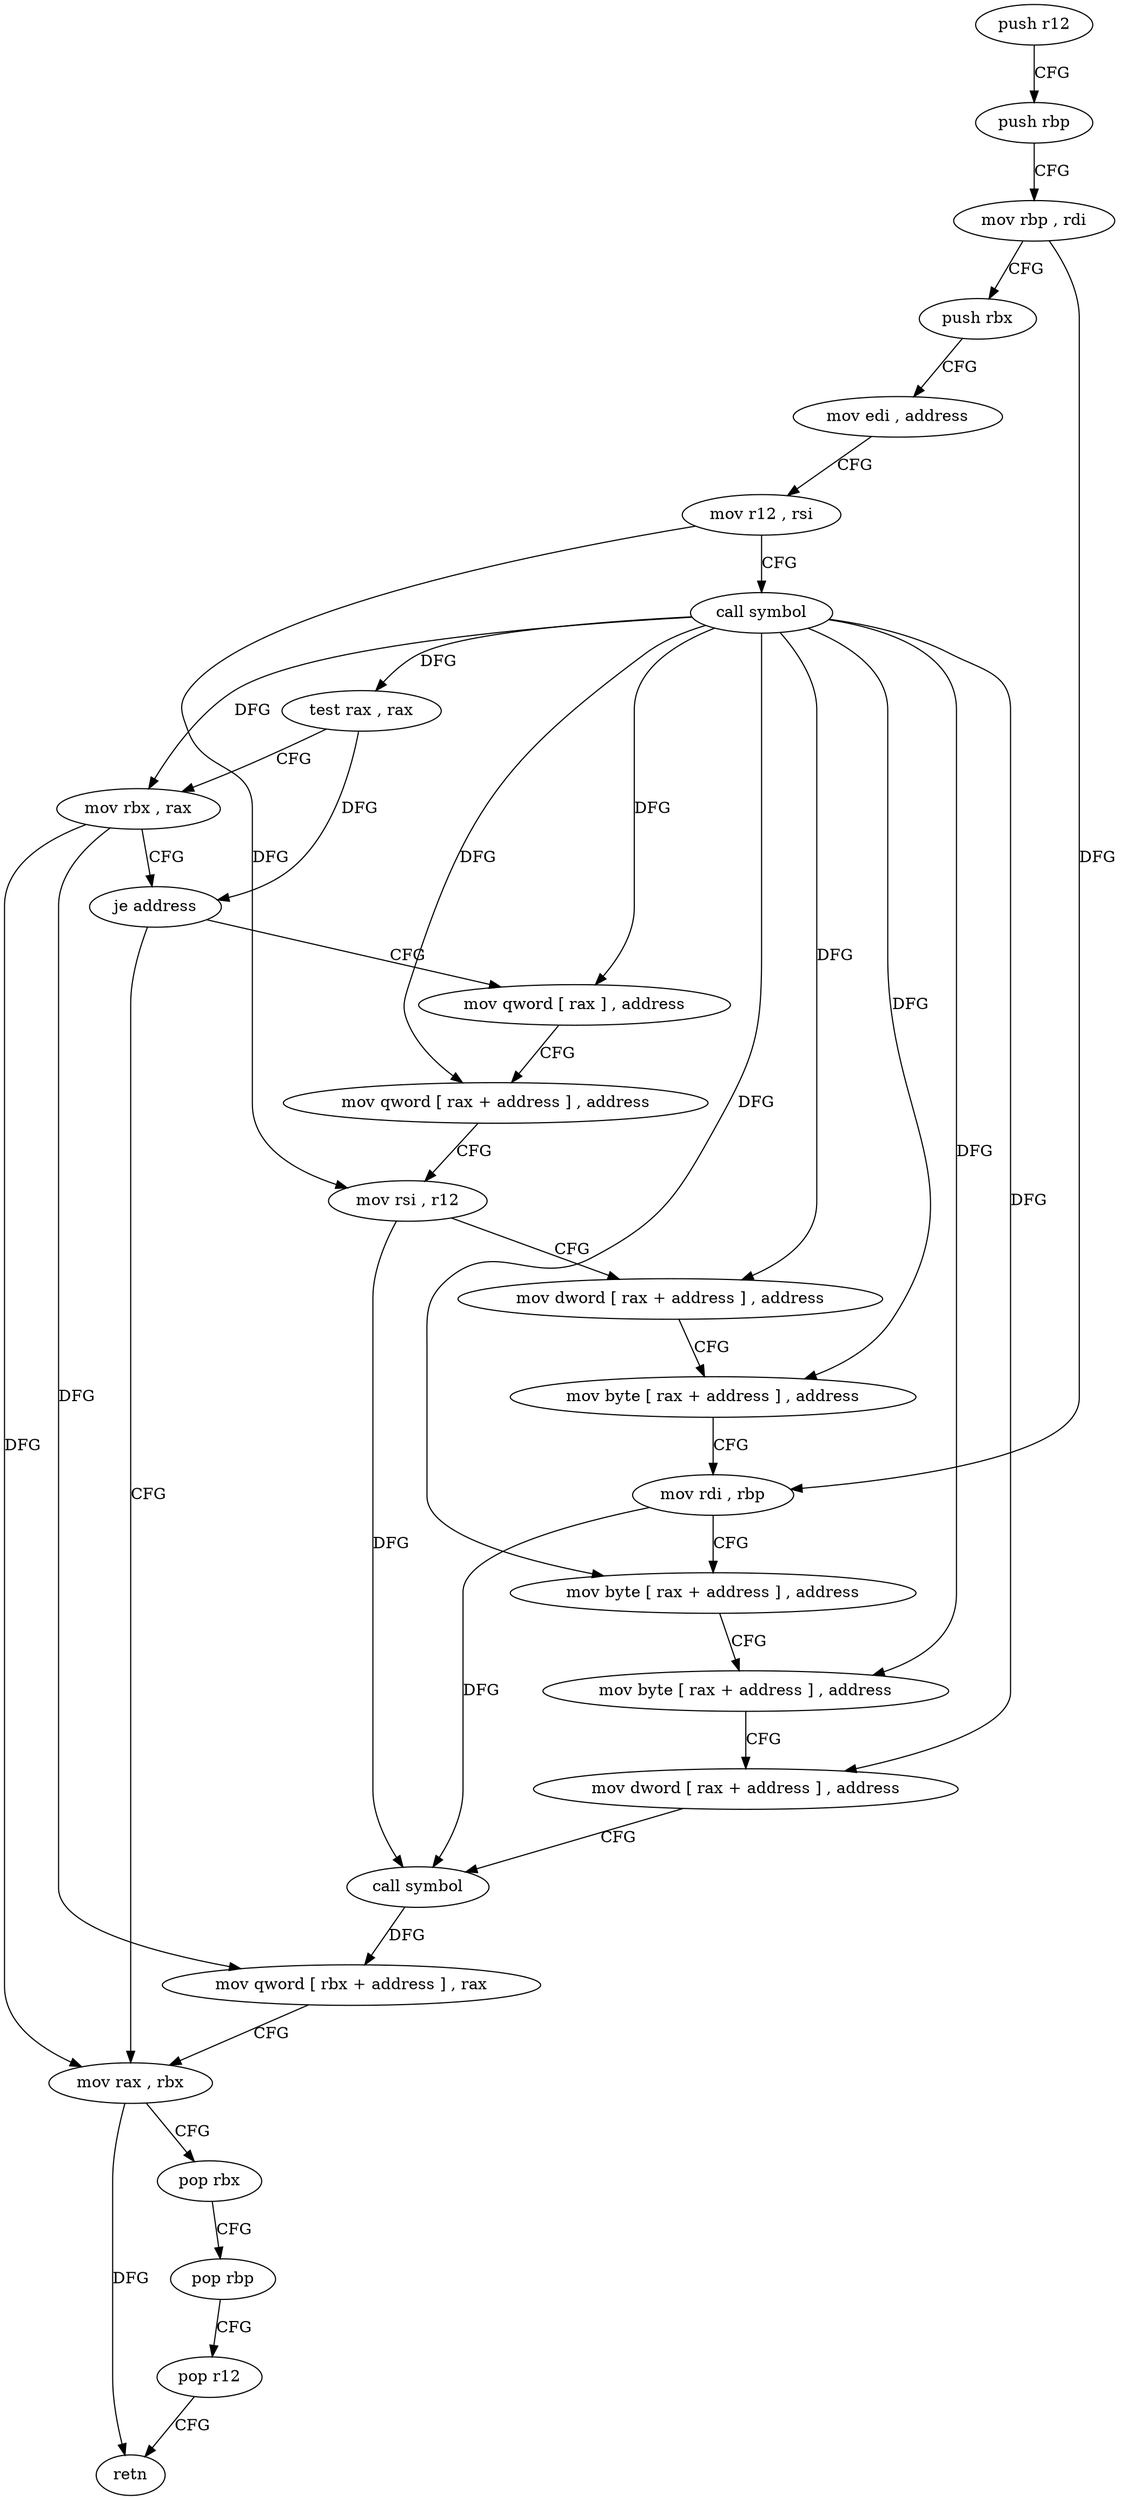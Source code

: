 digraph "func" {
"109120" [label = "push r12" ]
"109122" [label = "push rbp" ]
"109123" [label = "mov rbp , rdi" ]
"109126" [label = "push rbx" ]
"109127" [label = "mov edi , address" ]
"109132" [label = "mov r12 , rsi" ]
"109135" [label = "call symbol" ]
"109140" [label = "test rax , rax" ]
"109143" [label = "mov rbx , rax" ]
"109146" [label = "je address" ]
"109204" [label = "mov rax , rbx" ]
"109148" [label = "mov qword [ rax ] , address" ]
"109207" [label = "pop rbx" ]
"109208" [label = "pop rbp" ]
"109209" [label = "pop r12" ]
"109211" [label = "retn" ]
"109155" [label = "mov qword [ rax + address ] , address" ]
"109163" [label = "mov rsi , r12" ]
"109166" [label = "mov dword [ rax + address ] , address" ]
"109173" [label = "mov byte [ rax + address ] , address" ]
"109177" [label = "mov rdi , rbp" ]
"109180" [label = "mov byte [ rax + address ] , address" ]
"109184" [label = "mov byte [ rax + address ] , address" ]
"109188" [label = "mov dword [ rax + address ] , address" ]
"109195" [label = "call symbol" ]
"109200" [label = "mov qword [ rbx + address ] , rax" ]
"109120" -> "109122" [ label = "CFG" ]
"109122" -> "109123" [ label = "CFG" ]
"109123" -> "109126" [ label = "CFG" ]
"109123" -> "109177" [ label = "DFG" ]
"109126" -> "109127" [ label = "CFG" ]
"109127" -> "109132" [ label = "CFG" ]
"109132" -> "109135" [ label = "CFG" ]
"109132" -> "109163" [ label = "DFG" ]
"109135" -> "109140" [ label = "DFG" ]
"109135" -> "109143" [ label = "DFG" ]
"109135" -> "109148" [ label = "DFG" ]
"109135" -> "109155" [ label = "DFG" ]
"109135" -> "109166" [ label = "DFG" ]
"109135" -> "109173" [ label = "DFG" ]
"109135" -> "109180" [ label = "DFG" ]
"109135" -> "109184" [ label = "DFG" ]
"109135" -> "109188" [ label = "DFG" ]
"109140" -> "109143" [ label = "CFG" ]
"109140" -> "109146" [ label = "DFG" ]
"109143" -> "109146" [ label = "CFG" ]
"109143" -> "109204" [ label = "DFG" ]
"109143" -> "109200" [ label = "DFG" ]
"109146" -> "109204" [ label = "CFG" ]
"109146" -> "109148" [ label = "CFG" ]
"109204" -> "109207" [ label = "CFG" ]
"109204" -> "109211" [ label = "DFG" ]
"109148" -> "109155" [ label = "CFG" ]
"109207" -> "109208" [ label = "CFG" ]
"109208" -> "109209" [ label = "CFG" ]
"109209" -> "109211" [ label = "CFG" ]
"109155" -> "109163" [ label = "CFG" ]
"109163" -> "109166" [ label = "CFG" ]
"109163" -> "109195" [ label = "DFG" ]
"109166" -> "109173" [ label = "CFG" ]
"109173" -> "109177" [ label = "CFG" ]
"109177" -> "109180" [ label = "CFG" ]
"109177" -> "109195" [ label = "DFG" ]
"109180" -> "109184" [ label = "CFG" ]
"109184" -> "109188" [ label = "CFG" ]
"109188" -> "109195" [ label = "CFG" ]
"109195" -> "109200" [ label = "DFG" ]
"109200" -> "109204" [ label = "CFG" ]
}
